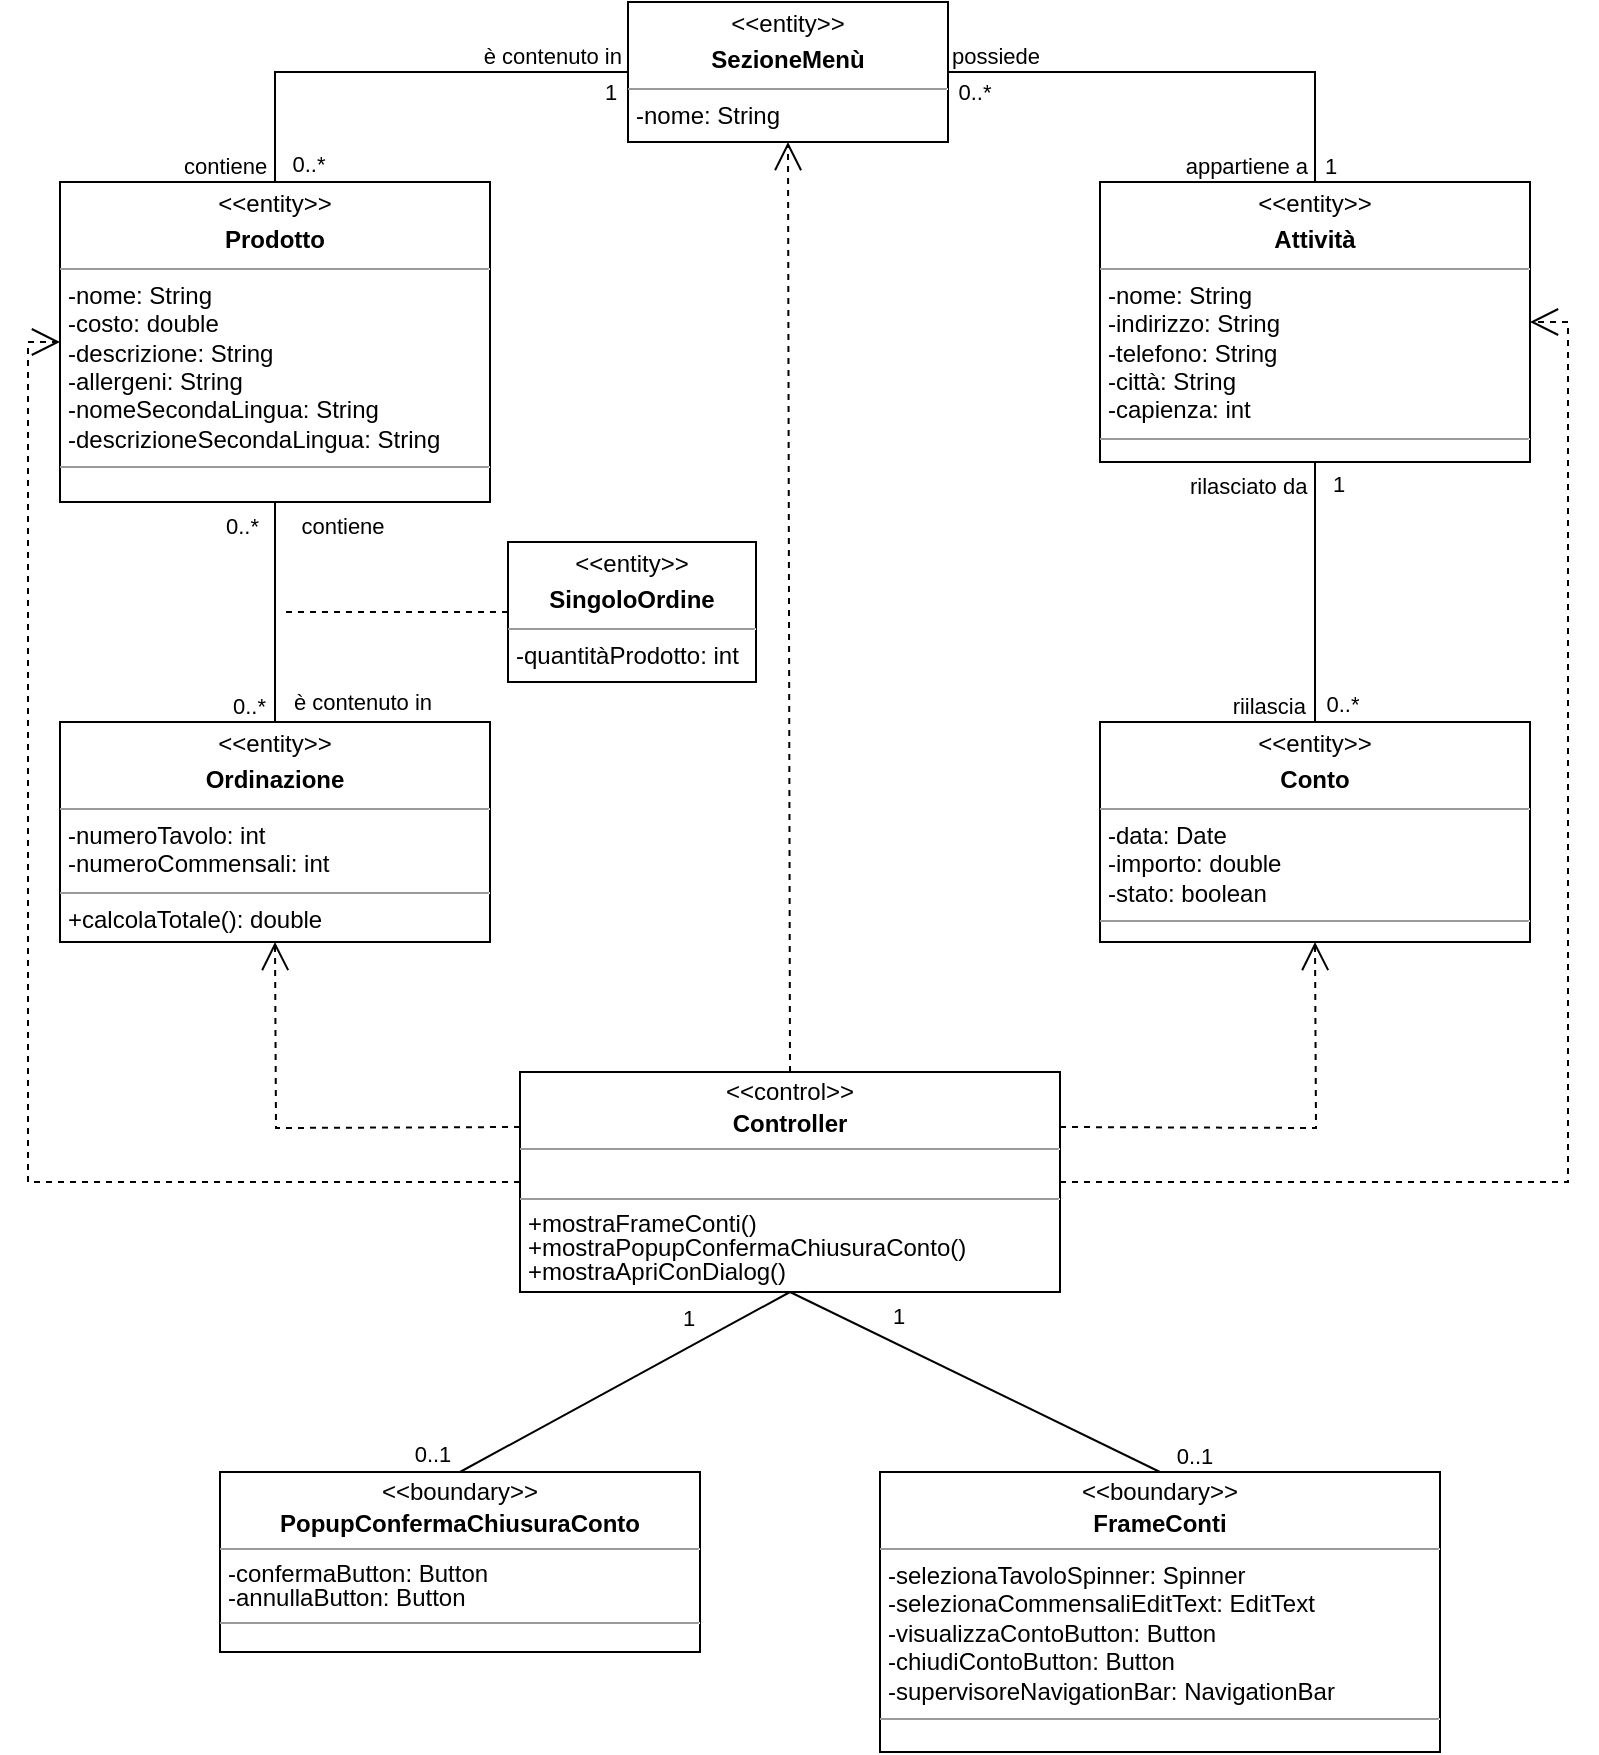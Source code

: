 <mxfile version="21.0.10" type="github">
  <diagram id="A2DiS_3SIA8T0WvpOrg7" name="Pagina-1">
    <mxGraphModel dx="1050" dy="541" grid="1" gridSize="10" guides="1" tooltips="1" connect="1" arrows="1" fold="1" page="1" pageScale="1" pageWidth="827" pageHeight="1169" math="0" shadow="0">
      <root>
        <mxCell id="0" />
        <mxCell id="1" parent="0" />
        <mxCell id="smrWkmQxFFEiix12zCdJ-4" value="&lt;p style=&quot;margin: 4px 0px 0px; text-align: center; line-height: 100%;&quot;&gt;&amp;lt;&amp;lt;boundary&amp;gt;&amp;gt;&lt;/p&gt;&lt;p style=&quot;margin: 4px 0px 0px; text-align: center; line-height: 100%;&quot;&gt;&lt;b&gt;FrameConti&lt;/b&gt;&lt;/p&gt;&lt;hr size=&quot;1&quot;&gt;&lt;p style=&quot;border-color: var(--border-color); margin: 0px 0px 0px 4px;&quot;&gt;&lt;span style=&quot;background-color: initial;&quot;&gt;-selezionaTavoloSpinner: Spinner&lt;/span&gt;&lt;/p&gt;&lt;p style=&quot;border-color: var(--border-color); margin: 0px 0px 0px 4px;&quot;&gt;-selezionaCommensaliEditText: EditText&lt;/p&gt;&lt;p style=&quot;border-color: var(--border-color); margin: 0px 0px 0px 4px;&quot;&gt;-visualizzaContoButton: Button&lt;/p&gt;&lt;p style=&quot;border-color: var(--border-color); margin: 0px 0px 0px 4px;&quot;&gt;-chiudiContoButton: Button&lt;/p&gt;&lt;p style=&quot;margin:0px;margin-left:4px;&quot;&gt;-supervisoreNavigationBar: NavigationBar&lt;/p&gt;&lt;hr size=&quot;1&quot;&gt;&lt;p style=&quot;margin:0px;margin-left:4px;&quot;&gt;&lt;br&gt;&lt;/p&gt;" style="verticalAlign=top;align=left;overflow=fill;fontSize=12;fontFamily=Helvetica;html=1;spacing=2;" parent="1" vertex="1">
          <mxGeometry x="456" y="865" width="280" height="140" as="geometry" />
        </mxCell>
        <mxCell id="smrWkmQxFFEiix12zCdJ-6" value="&lt;p style=&quot;margin: 4px 0px 0px; text-align: center; line-height: 100%;&quot;&gt;&amp;lt;&amp;lt;boundary&amp;gt;&amp;gt;&lt;/p&gt;&lt;p style=&quot;margin: 4px 0px 0px; text-align: center; line-height: 100%;&quot;&gt;&lt;b&gt;PopupConfermaChiusuraConto&lt;/b&gt;&lt;/p&gt;&lt;hr style=&quot;line-height: 100%;&quot; size=&quot;1&quot;&gt;&lt;p style=&quot;margin: 0px 0px 0px 4px; line-height: 100%;&quot;&gt;&lt;span style=&quot;background-color: initial;&quot;&gt;-confermaButton: Button&lt;/span&gt;&lt;br&gt;&lt;/p&gt;&lt;p style=&quot;margin: 0px 0px 0px 4px; line-height: 100%;&quot;&gt;-annullaButton: Button&lt;/p&gt;&lt;hr style=&quot;line-height: 100%;&quot; size=&quot;1&quot;&gt;&lt;p style=&quot;margin: 0px 0px 0px 4px; line-height: 100%;&quot;&gt;&lt;br&gt;&lt;/p&gt;" style="verticalAlign=top;align=left;overflow=fill;fontSize=12;fontFamily=Helvetica;html=1;" parent="1" vertex="1">
          <mxGeometry x="126" y="865" width="240" height="90" as="geometry" />
        </mxCell>
        <mxCell id="smrWkmQxFFEiix12zCdJ-7" value="&lt;p style=&quot;margin: 4px 0px 0px; text-align: center; line-height: 100%;&quot;&gt;&amp;lt;&amp;lt;control&amp;gt;&amp;gt;&lt;/p&gt;&lt;p style=&quot;margin: 4px 0px 0px; text-align: center; line-height: 100%;&quot;&gt;&lt;b&gt;Controller&lt;/b&gt;&lt;/p&gt;&lt;hr size=&quot;1&quot;&gt;&lt;p style=&quot;margin: 0px 0px 0px 4px; line-height: 100%;&quot;&gt;&lt;br&gt;&lt;/p&gt;&lt;hr size=&quot;1&quot;&gt;&lt;p style=&quot;margin: 0px 0px 0px 4px; line-height: 100%;&quot;&gt;&lt;span style=&quot;background-color: initial;&quot;&gt;+mostraFrameConti()&lt;/span&gt;&lt;br&gt;&lt;/p&gt;&lt;p style=&quot;margin: 0px 0px 0px 4px; line-height: 100%;&quot;&gt;+mostraPopupConfermaChiusuraConto()&lt;/p&gt;&lt;p style=&quot;margin: 0px 0px 0px 4px; line-height: 100%;&quot;&gt;+mostraApriConDialog()&lt;/p&gt;&lt;p style=&quot;margin: 0px 0px 0px 4px; line-height: 100%;&quot;&gt;&lt;br&gt;&lt;/p&gt;" style="verticalAlign=top;align=left;overflow=fill;fontSize=12;fontFamily=Helvetica;html=1;" parent="1" vertex="1">
          <mxGeometry x="276" y="665" width="270" height="110" as="geometry" />
        </mxCell>
        <mxCell id="bPmlSZXUQaOKZ6RCBKfo-1" value="" style="endArrow=none;html=1;rounded=0;entryX=0.5;entryY=1;entryDx=0;entryDy=0;exitX=0.5;exitY=0;exitDx=0;exitDy=0;" parent="1" source="smrWkmQxFFEiix12zCdJ-6" target="smrWkmQxFFEiix12zCdJ-7" edge="1">
          <mxGeometry width="50" height="50" relative="1" as="geometry">
            <mxPoint x="316" y="845" as="sourcePoint" />
            <mxPoint x="366" y="795" as="targetPoint" />
          </mxGeometry>
        </mxCell>
        <mxCell id="z3HW5x_6wCJZC3wx9gHa-7" value="0..1" style="edgeLabel;html=1;align=center;verticalAlign=middle;resizable=0;points=[];labelBackgroundColor=none;" parent="bPmlSZXUQaOKZ6RCBKfo-1" vertex="1" connectable="0">
          <mxGeometry x="-0.683" relative="1" as="geometry">
            <mxPoint x="-41" y="5" as="offset" />
          </mxGeometry>
        </mxCell>
        <mxCell id="z3HW5x_6wCJZC3wx9gHa-9" value="1" style="edgeLabel;html=1;align=center;verticalAlign=middle;resizable=0;points=[];" parent="bPmlSZXUQaOKZ6RCBKfo-1" vertex="1" connectable="0">
          <mxGeometry x="0.442" y="2" relative="1" as="geometry">
            <mxPoint x="-4" y="-11" as="offset" />
          </mxGeometry>
        </mxCell>
        <mxCell id="bPmlSZXUQaOKZ6RCBKfo-2" value="" style="endArrow=none;html=1;rounded=0;entryX=0.5;entryY=1;entryDx=0;entryDy=0;exitX=0.5;exitY=0;exitDx=0;exitDy=0;" parent="1" source="smrWkmQxFFEiix12zCdJ-4" target="smrWkmQxFFEiix12zCdJ-7" edge="1">
          <mxGeometry width="50" height="50" relative="1" as="geometry">
            <mxPoint x="406" y="855" as="sourcePoint" />
            <mxPoint x="456" y="805" as="targetPoint" />
          </mxGeometry>
        </mxCell>
        <mxCell id="z3HW5x_6wCJZC3wx9gHa-6" value="0..1" style="edgeLabel;html=1;align=center;verticalAlign=middle;resizable=0;points=[];labelBackgroundColor=none;" parent="bPmlSZXUQaOKZ6RCBKfo-2" vertex="1" connectable="0">
          <mxGeometry x="-0.411" y="-1" relative="1" as="geometry">
            <mxPoint x="71" y="19" as="offset" />
          </mxGeometry>
        </mxCell>
        <mxCell id="z3HW5x_6wCJZC3wx9gHa-8" value="1" style="edgeLabel;html=1;align=center;verticalAlign=middle;resizable=0;points=[];" parent="bPmlSZXUQaOKZ6RCBKfo-2" vertex="1" connectable="0">
          <mxGeometry x="0.568" relative="1" as="geometry">
            <mxPoint x="14" y="-8" as="offset" />
          </mxGeometry>
        </mxCell>
        <mxCell id="z3HW5x_6wCJZC3wx9gHa-1" value="&lt;p style=&quot;text-align: center; margin: 4px 0px 0px;&quot;&gt;&amp;lt;&amp;lt;entity&amp;gt;&amp;gt;&lt;/p&gt;&lt;p style=&quot;text-align: center; margin: 4px 0px 0px;&quot;&gt;&lt;b&gt;Ordinazione&lt;/b&gt;&lt;/p&gt;&lt;hr size=&quot;1&quot;&gt;&lt;p style=&quot;margin:0px;margin-left:4px;&quot;&gt;-numeroTavolo: int&lt;/p&gt;&lt;p style=&quot;margin:0px;margin-left:4px;&quot;&gt;-numeroCommensali: int&lt;/p&gt;&lt;hr size=&quot;1&quot;&gt;&lt;p style=&quot;margin:0px;margin-left:4px;&quot;&gt;+calcolaTotale(): double&lt;/p&gt;" style="verticalAlign=top;align=left;overflow=fill;fontSize=12;fontFamily=Helvetica;html=1;" parent="1" vertex="1">
          <mxGeometry x="46" y="490" width="215" height="110" as="geometry" />
        </mxCell>
        <mxCell id="z3HW5x_6wCJZC3wx9gHa-2" value="&lt;p style=&quot;margin:0px;margin-top:4px;text-align:center;&quot;&gt;&amp;lt;&amp;lt;entity&amp;gt;&amp;gt;&lt;/p&gt;&lt;p style=&quot;margin:0px;margin-top:4px;text-align:center;&quot;&gt;&lt;b&gt;Prodotto&lt;/b&gt;&lt;/p&gt;&lt;hr size=&quot;1&quot;&gt;&lt;p style=&quot;margin:0px;margin-left:4px;&quot;&gt;-nome: String&lt;br&gt;&lt;/p&gt;&lt;p style=&quot;margin:0px;margin-left:4px;&quot;&gt;-costo: double&lt;/p&gt;&lt;p style=&quot;margin:0px;margin-left:4px;&quot;&gt;-descrizione: String&lt;/p&gt;&lt;p style=&quot;margin:0px;margin-left:4px;&quot;&gt;-allergeni: String&lt;/p&gt;&lt;p style=&quot;margin:0px;margin-left:4px;&quot;&gt;-nomeSecondaLingua: String&lt;/p&gt;&lt;p style=&quot;margin:0px;margin-left:4px;&quot;&gt;-descrizioneSecondaLingua: String&lt;/p&gt;&lt;hr size=&quot;1&quot;&gt;&lt;p style=&quot;margin:0px;margin-left:4px;&quot;&gt;&lt;br&gt;&lt;/p&gt;" style="verticalAlign=top;align=left;overflow=fill;fontSize=12;fontFamily=Helvetica;html=1;" parent="1" vertex="1">
          <mxGeometry x="46" y="220" width="215" height="160" as="geometry" />
        </mxCell>
        <mxCell id="z3HW5x_6wCJZC3wx9gHa-3" value="" style="endArrow=none;html=1;edgeStyle=orthogonalEdgeStyle;rounded=0;entryX=0.5;entryY=0;entryDx=0;entryDy=0;exitX=0.5;exitY=1;exitDx=0;exitDy=0;" parent="1" source="z3HW5x_6wCJZC3wx9gHa-2" target="z3HW5x_6wCJZC3wx9gHa-1" edge="1">
          <mxGeometry relative="1" as="geometry">
            <mxPoint x="256" y="299.5" as="sourcePoint" />
            <mxPoint x="416" y="299.5" as="targetPoint" />
          </mxGeometry>
        </mxCell>
        <mxCell id="z3HW5x_6wCJZC3wx9gHa-4" value="0..*" style="edgeLabel;resizable=0;html=1;align=left;verticalAlign=bottom;labelBackgroundColor=none;" parent="z3HW5x_6wCJZC3wx9gHa-3" connectable="0" vertex="1">
          <mxGeometry x="-1" relative="1" as="geometry">
            <mxPoint x="-27" y="20" as="offset" />
          </mxGeometry>
        </mxCell>
        <mxCell id="z3HW5x_6wCJZC3wx9gHa-5" value="0..*" style="edgeLabel;resizable=0;html=1;align=right;verticalAlign=bottom;labelBackgroundColor=none;" parent="z3HW5x_6wCJZC3wx9gHa-3" connectable="0" vertex="1">
          <mxGeometry x="1" relative="1" as="geometry">
            <mxPoint x="-4" as="offset" />
          </mxGeometry>
        </mxCell>
        <mxCell id="z3HW5x_6wCJZC3wx9gHa-12" value="contiene" style="edgeLabel;html=1;align=center;verticalAlign=middle;resizable=0;points=[];" parent="z3HW5x_6wCJZC3wx9gHa-3" vertex="1" connectable="0">
          <mxGeometry x="-0.268" relative="1" as="geometry">
            <mxPoint x="33" y="-29" as="offset" />
          </mxGeometry>
        </mxCell>
        <mxCell id="z3HW5x_6wCJZC3wx9gHa-13" value="è contenuto in" style="edgeLabel;html=1;align=center;verticalAlign=middle;resizable=0;points=[];" parent="z3HW5x_6wCJZC3wx9gHa-3" vertex="1" connectable="0">
          <mxGeometry x="0.683" y="-1" relative="1" as="geometry">
            <mxPoint x="44" y="7" as="offset" />
          </mxGeometry>
        </mxCell>
        <mxCell id="z3HW5x_6wCJZC3wx9gHa-10" value="&lt;p style=&quot;margin:0px;margin-top:4px;text-align:center;&quot;&gt;&amp;lt;&amp;lt;entity&amp;gt;&amp;gt;&lt;/p&gt;&lt;p style=&quot;margin:0px;margin-top:4px;text-align:center;&quot;&gt;&lt;b&gt;SingoloOrdine&lt;/b&gt;&lt;/p&gt;&lt;hr size=&quot;1&quot;&gt;&lt;p style=&quot;margin:0px;margin-left:4px;&quot;&gt;-quantitàProdotto: int&lt;/p&gt;&lt;hr size=&quot;1&quot;&gt;&lt;p style=&quot;margin:0px;margin-left:4px;&quot;&gt;&lt;br&gt;&lt;/p&gt;" style="verticalAlign=top;align=left;overflow=fill;fontSize=12;fontFamily=Helvetica;html=1;labelBackgroundColor=none;" parent="1" vertex="1">
          <mxGeometry x="270" y="400" width="124" height="70" as="geometry" />
        </mxCell>
        <mxCell id="z3HW5x_6wCJZC3wx9gHa-11" value="" style="endArrow=none;html=1;rounded=0;dashed=1;exitX=0;exitY=0.5;exitDx=0;exitDy=0;" parent="1" source="z3HW5x_6wCJZC3wx9gHa-10" edge="1">
          <mxGeometry width="50" height="50" relative="1" as="geometry">
            <mxPoint x="416" y="230" as="sourcePoint" />
            <mxPoint x="156" y="435" as="targetPoint" />
          </mxGeometry>
        </mxCell>
        <mxCell id="z3HW5x_6wCJZC3wx9gHa-20" value="&lt;p style=&quot;margin:0px;margin-top:4px;text-align:center;&quot;&gt;&amp;lt;&amp;lt;entity&amp;gt;&amp;gt;&lt;/p&gt;&lt;p style=&quot;margin:0px;margin-top:4px;text-align:center;&quot;&gt;&lt;b&gt;Attività&lt;/b&gt;&lt;/p&gt;&lt;hr size=&quot;1&quot;&gt;&lt;p style=&quot;margin:0px;margin-left:4px;&quot;&gt;-nome: String&lt;br&gt;&lt;/p&gt;&lt;p style=&quot;margin:0px;margin-left:4px;&quot;&gt;-indirizzo: String&lt;/p&gt;&lt;p style=&quot;margin:0px;margin-left:4px;&quot;&gt;-telefono: String&lt;/p&gt;&lt;p style=&quot;margin:0px;margin-left:4px;&quot;&gt;-città: String&lt;/p&gt;&lt;p style=&quot;margin:0px;margin-left:4px;&quot;&gt;-capienza: int&lt;/p&gt;&lt;hr size=&quot;1&quot;&gt;&lt;p style=&quot;margin:0px;margin-left:4px;&quot;&gt;&lt;br&gt;&lt;/p&gt;" style="verticalAlign=top;align=left;overflow=fill;fontSize=12;fontFamily=Helvetica;html=1;" parent="1" vertex="1">
          <mxGeometry x="566" y="220" width="215" height="140" as="geometry" />
        </mxCell>
        <mxCell id="0IB3qU-KL_FdEGp4wlb8-1" value="&lt;p style=&quot;text-align: center; margin: 4px 0px 0px;&quot;&gt;&amp;lt;&amp;lt;entity&amp;gt;&amp;gt;&lt;/p&gt;&lt;p style=&quot;text-align: center; margin: 4px 0px 0px;&quot;&gt;&lt;b&gt;Conto&lt;/b&gt;&lt;/p&gt;&lt;hr size=&quot;1&quot;&gt;&lt;p style=&quot;margin:0px;margin-left:4px;&quot;&gt;-data: Date&lt;/p&gt;&lt;p style=&quot;margin:0px;margin-left:4px;&quot;&gt;-importo: double&lt;/p&gt;&lt;p style=&quot;margin:0px;margin-left:4px;&quot;&gt;-stato: boolean&lt;/p&gt;&lt;hr size=&quot;1&quot;&gt;&lt;p style=&quot;margin:0px;margin-left:4px;&quot;&gt;&lt;br&gt;&lt;/p&gt;" style="verticalAlign=top;align=left;overflow=fill;fontSize=12;fontFamily=Helvetica;html=1;" parent="1" vertex="1">
          <mxGeometry x="566" y="490" width="215" height="110" as="geometry" />
        </mxCell>
        <mxCell id="0IB3qU-KL_FdEGp4wlb8-8" value="" style="endArrow=none;html=1;edgeStyle=orthogonalEdgeStyle;rounded=0;exitX=0.5;exitY=1;exitDx=0;exitDy=0;entryX=0.5;entryY=0;entryDx=0;entryDy=0;" parent="1" source="z3HW5x_6wCJZC3wx9gHa-20" target="0IB3qU-KL_FdEGp4wlb8-1" edge="1">
          <mxGeometry relative="1" as="geometry">
            <mxPoint x="603.5" y="420" as="sourcePoint" />
            <mxPoint x="763.5" y="420" as="targetPoint" />
          </mxGeometry>
        </mxCell>
        <mxCell id="0IB3qU-KL_FdEGp4wlb8-9" value="rilasciato da" style="edgeLabel;resizable=0;html=1;align=left;verticalAlign=bottom;labelBackgroundColor=none;" parent="0IB3qU-KL_FdEGp4wlb8-8" connectable="0" vertex="1">
          <mxGeometry x="-1" relative="1" as="geometry">
            <mxPoint x="-65" y="20" as="offset" />
          </mxGeometry>
        </mxCell>
        <mxCell id="0IB3qU-KL_FdEGp4wlb8-10" value="riilascia" style="edgeLabel;resizable=0;html=1;align=right;verticalAlign=bottom;labelBackgroundColor=none;" parent="0IB3qU-KL_FdEGp4wlb8-8" connectable="0" vertex="1">
          <mxGeometry x="1" relative="1" as="geometry">
            <mxPoint x="-4" as="offset" />
          </mxGeometry>
        </mxCell>
        <mxCell id="0IB3qU-KL_FdEGp4wlb8-11" value="0..*" style="edgeLabel;html=1;align=center;verticalAlign=middle;resizable=0;points=[];labelBackgroundColor=none;" parent="0IB3qU-KL_FdEGp4wlb8-8" vertex="1" connectable="0">
          <mxGeometry x="-0.249" y="-1" relative="1" as="geometry">
            <mxPoint x="14" y="72" as="offset" />
          </mxGeometry>
        </mxCell>
        <mxCell id="0IB3qU-KL_FdEGp4wlb8-12" value="1" style="edgeLabel;html=1;align=center;verticalAlign=middle;resizable=0;points=[];labelBackgroundColor=none;" parent="0IB3qU-KL_FdEGp4wlb8-8" vertex="1" connectable="0">
          <mxGeometry x="-0.172" y="-1" relative="1" as="geometry">
            <mxPoint x="12" y="-43" as="offset" />
          </mxGeometry>
        </mxCell>
        <mxCell id="0IB3qU-KL_FdEGp4wlb8-14" value="&lt;p style=&quot;margin:0px;margin-top:4px;text-align:center;&quot;&gt;&amp;lt;&amp;lt;entity&amp;gt;&amp;gt;&lt;/p&gt;&lt;p style=&quot;margin:0px;margin-top:4px;text-align:center;&quot;&gt;&lt;b&gt;SezioneMenù&lt;/b&gt;&lt;/p&gt;&lt;hr size=&quot;1&quot;&gt;&lt;p style=&quot;margin:0px;margin-left:4px;&quot;&gt;-nome: String&lt;/p&gt;&lt;hr size=&quot;1&quot;&gt;&lt;p style=&quot;margin:0px;margin-left:4px;&quot;&gt;&lt;br&gt;&lt;/p&gt;" style="verticalAlign=top;align=left;overflow=fill;fontSize=12;fontFamily=Helvetica;html=1;labelBackgroundColor=none;" parent="1" vertex="1">
          <mxGeometry x="330" y="130" width="160" height="70" as="geometry" />
        </mxCell>
        <mxCell id="0IB3qU-KL_FdEGp4wlb8-15" value="" style="endArrow=none;html=1;edgeStyle=orthogonalEdgeStyle;rounded=0;exitX=0.5;exitY=0;exitDx=0;exitDy=0;entryX=0;entryY=0.5;entryDx=0;entryDy=0;" parent="1" source="z3HW5x_6wCJZC3wx9gHa-2" target="0IB3qU-KL_FdEGp4wlb8-14" edge="1">
          <mxGeometry relative="1" as="geometry">
            <mxPoint x="130" y="150" as="sourcePoint" />
            <mxPoint x="290" y="150" as="targetPoint" />
          </mxGeometry>
        </mxCell>
        <mxCell id="0IB3qU-KL_FdEGp4wlb8-16" value="contiene" style="edgeLabel;resizable=0;html=1;align=left;verticalAlign=bottom;labelBackgroundColor=none;" parent="0IB3qU-KL_FdEGp4wlb8-15" connectable="0" vertex="1">
          <mxGeometry x="-1" relative="1" as="geometry">
            <mxPoint x="-48" as="offset" />
          </mxGeometry>
        </mxCell>
        <mxCell id="0IB3qU-KL_FdEGp4wlb8-17" value="è contenuto in" style="edgeLabel;resizable=0;html=1;align=right;verticalAlign=bottom;labelBackgroundColor=none;" parent="0IB3qU-KL_FdEGp4wlb8-15" connectable="0" vertex="1">
          <mxGeometry x="1" relative="1" as="geometry">
            <mxPoint x="-3" as="offset" />
          </mxGeometry>
        </mxCell>
        <mxCell id="0IB3qU-KL_FdEGp4wlb8-18" value="0..*" style="edgeLabel;html=1;align=center;verticalAlign=middle;resizable=0;points=[];labelBackgroundColor=none;" parent="0IB3qU-KL_FdEGp4wlb8-15" vertex="1" connectable="0">
          <mxGeometry x="-0.635" y="-1" relative="1" as="geometry">
            <mxPoint x="15" y="33" as="offset" />
          </mxGeometry>
        </mxCell>
        <mxCell id="0IB3qU-KL_FdEGp4wlb8-19" value="1" style="edgeLabel;html=1;align=center;verticalAlign=middle;resizable=0;points=[];labelBackgroundColor=none;" parent="0IB3qU-KL_FdEGp4wlb8-15" vertex="1" connectable="0">
          <mxGeometry x="-0.111" y="1" relative="1" as="geometry">
            <mxPoint x="119" y="11" as="offset" />
          </mxGeometry>
        </mxCell>
        <mxCell id="0IB3qU-KL_FdEGp4wlb8-20" value="" style="endArrow=none;html=1;edgeStyle=orthogonalEdgeStyle;rounded=0;exitX=1;exitY=0.5;exitDx=0;exitDy=0;entryX=0.5;entryY=0;entryDx=0;entryDy=0;" parent="1" source="0IB3qU-KL_FdEGp4wlb8-14" target="z3HW5x_6wCJZC3wx9gHa-20" edge="1">
          <mxGeometry relative="1" as="geometry">
            <mxPoint x="576" y="160" as="sourcePoint" />
            <mxPoint x="736" y="160" as="targetPoint" />
          </mxGeometry>
        </mxCell>
        <mxCell id="0IB3qU-KL_FdEGp4wlb8-21" value="possiede" style="edgeLabel;resizable=0;html=1;align=left;verticalAlign=bottom;labelBackgroundColor=none;" parent="0IB3qU-KL_FdEGp4wlb8-20" connectable="0" vertex="1">
          <mxGeometry x="-1" relative="1" as="geometry" />
        </mxCell>
        <mxCell id="0IB3qU-KL_FdEGp4wlb8-22" value="appartiene a" style="edgeLabel;resizable=0;html=1;align=right;verticalAlign=bottom;labelBackgroundColor=none;" parent="0IB3qU-KL_FdEGp4wlb8-20" connectable="0" vertex="1">
          <mxGeometry x="1" relative="1" as="geometry">
            <mxPoint x="-3" as="offset" />
          </mxGeometry>
        </mxCell>
        <mxCell id="0IB3qU-KL_FdEGp4wlb8-23" value="0..*" style="edgeLabel;html=1;align=center;verticalAlign=middle;resizable=0;points=[];labelBackgroundColor=none;" parent="0IB3qU-KL_FdEGp4wlb8-20" vertex="1" connectable="0">
          <mxGeometry x="-0.032" y="-1" relative="1" as="geometry">
            <mxPoint x="-103" y="9" as="offset" />
          </mxGeometry>
        </mxCell>
        <mxCell id="0IB3qU-KL_FdEGp4wlb8-24" value="1" style="edgeLabel;html=1;align=center;verticalAlign=middle;resizable=0;points=[];labelBackgroundColor=none;" parent="0IB3qU-KL_FdEGp4wlb8-20" vertex="1" connectable="0">
          <mxGeometry x="-0.047" y="1" relative="1" as="geometry">
            <mxPoint x="77" y="48" as="offset" />
          </mxGeometry>
        </mxCell>
        <mxCell id="0IB3qU-KL_FdEGp4wlb8-25" value="" style="endArrow=open;endSize=12;dashed=1;html=1;rounded=0;exitX=0;exitY=0.25;exitDx=0;exitDy=0;entryX=0.5;entryY=1;entryDx=0;entryDy=0;" parent="1" source="smrWkmQxFFEiix12zCdJ-7" target="z3HW5x_6wCJZC3wx9gHa-1" edge="1">
          <mxGeometry width="160" relative="1" as="geometry">
            <mxPoint x="73.5" y="690" as="sourcePoint" />
            <mxPoint x="233.5" y="690" as="targetPoint" />
            <Array as="points">
              <mxPoint x="154" y="693" />
            </Array>
          </mxGeometry>
        </mxCell>
        <mxCell id="0IB3qU-KL_FdEGp4wlb8-26" value="" style="endArrow=open;endSize=12;dashed=1;html=1;rounded=0;exitX=1;exitY=0.25;exitDx=0;exitDy=0;entryX=0.5;entryY=1;entryDx=0;entryDy=0;" parent="1" source="smrWkmQxFFEiix12zCdJ-7" target="0IB3qU-KL_FdEGp4wlb8-1" edge="1">
          <mxGeometry width="160" relative="1" as="geometry">
            <mxPoint x="576" y="690" as="sourcePoint" />
            <mxPoint x="736" y="690" as="targetPoint" />
            <Array as="points">
              <mxPoint x="674" y="693" />
            </Array>
          </mxGeometry>
        </mxCell>
        <mxCell id="0IB3qU-KL_FdEGp4wlb8-28" value="" style="endArrow=open;endSize=12;dashed=1;html=1;rounded=0;exitX=0;exitY=0.5;exitDx=0;exitDy=0;entryX=0;entryY=0.5;entryDx=0;entryDy=0;" parent="1" source="smrWkmQxFFEiix12zCdJ-7" target="z3HW5x_6wCJZC3wx9gHa-2" edge="1">
          <mxGeometry width="160" relative="1" as="geometry">
            <mxPoint x="46" y="740" as="sourcePoint" />
            <mxPoint x="206" y="740" as="targetPoint" />
            <Array as="points">
              <mxPoint x="30" y="720" />
              <mxPoint x="30" y="300" />
            </Array>
          </mxGeometry>
        </mxCell>
        <mxCell id="0IB3qU-KL_FdEGp4wlb8-30" value="" style="endArrow=open;endSize=12;dashed=1;html=1;rounded=0;exitX=1;exitY=0.5;exitDx=0;exitDy=0;entryX=1;entryY=0.5;entryDx=0;entryDy=0;" parent="1" source="smrWkmQxFFEiix12zCdJ-7" target="z3HW5x_6wCJZC3wx9gHa-20" edge="1">
          <mxGeometry width="160" relative="1" as="geometry">
            <mxPoint x="580" y="710" as="sourcePoint" />
            <mxPoint x="740" y="710" as="targetPoint" />
            <Array as="points">
              <mxPoint x="800" y="720" />
              <mxPoint x="800" y="290" />
            </Array>
          </mxGeometry>
        </mxCell>
        <mxCell id="0IB3qU-KL_FdEGp4wlb8-31" value="" style="endArrow=open;endSize=12;dashed=1;html=1;rounded=0;exitX=0.5;exitY=0;exitDx=0;exitDy=0;entryX=0.5;entryY=1;entryDx=0;entryDy=0;" parent="1" source="smrWkmQxFFEiix12zCdJ-7" target="0IB3qU-KL_FdEGp4wlb8-14" edge="1">
          <mxGeometry width="160" relative="1" as="geometry">
            <mxPoint x="340" y="600" as="sourcePoint" />
            <mxPoint x="500" y="600" as="targetPoint" />
          </mxGeometry>
        </mxCell>
      </root>
    </mxGraphModel>
  </diagram>
</mxfile>
